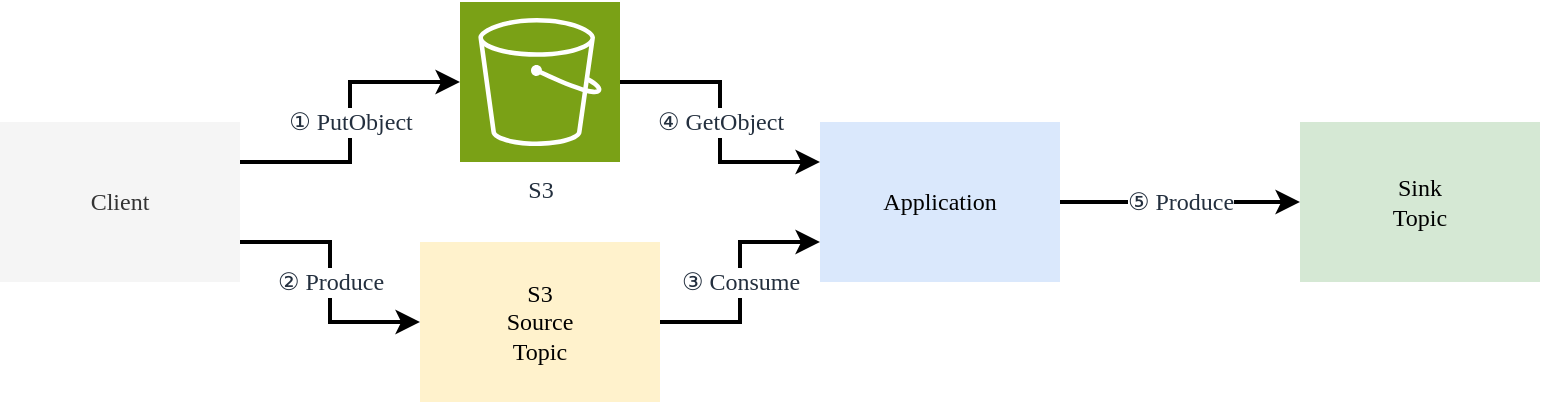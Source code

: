 <mxfile version="24.0.4" type="device" pages="2">
  <diagram id="Ht1M8jgEwFfnCIfOTk4-" name="Architecture">
    <mxGraphModel dx="1026" dy="669" grid="1" gridSize="10" guides="1" tooltips="1" connect="1" arrows="1" fold="1" page="1" pageScale="1" pageWidth="1169" pageHeight="827" math="0" shadow="0">
      <root>
        <mxCell id="0" />
        <mxCell id="1" parent="0" />
        <mxCell id="YGn0x9iuYQa__RkSt71Y-25" value="④ GetObject" style="edgeStyle=orthogonalEdgeStyle;rounded=0;orthogonalLoop=1;jettySize=auto;html=1;exitX=1;exitY=0.5;exitDx=0;exitDy=0;exitPerimeter=0;entryX=0;entryY=0.25;entryDx=0;entryDy=0;strokeColor=default;strokeWidth=2;align=center;verticalAlign=middle;fontFamily=AppleSDGothicNeoM00;fontSize=12;fontColor=#232F3E;fontStyle=0;labelBackgroundColor=default;endArrow=classic;" parent="1" source="YGn0x9iuYQa__RkSt71Y-2" target="YGn0x9iuYQa__RkSt71Y-16" edge="1">
          <mxGeometry relative="1" as="geometry" />
        </mxCell>
        <mxCell id="YGn0x9iuYQa__RkSt71Y-2" value="&lt;font face=&quot;AppleSDGothicNeoEB00&quot;&gt;S3&lt;/font&gt;" style="sketch=0;points=[[0,0,0],[0.25,0,0],[0.5,0,0],[0.75,0,0],[1,0,0],[0,1,0],[0.25,1,0],[0.5,1,0],[0.75,1,0],[1,1,0],[0,0.25,0],[0,0.5,0],[0,0.75,0],[1,0.25,0],[1,0.5,0],[1,0.75,0]];outlineConnect=0;fontColor=#232F3E;fillColor=#7AA116;strokeColor=#ffffff;dashed=0;verticalLabelPosition=bottom;verticalAlign=top;align=center;html=1;fontSize=12;fontStyle=0;aspect=fixed;shape=mxgraph.aws4.resourceIcon;resIcon=mxgraph.aws4.s3;" parent="1" vertex="1">
          <mxGeometry x="340" y="200" width="80" height="80" as="geometry" />
        </mxCell>
        <mxCell id="YGn0x9iuYQa__RkSt71Y-22" value="② Produce" style="edgeStyle=orthogonalEdgeStyle;rounded=0;orthogonalLoop=1;jettySize=auto;html=1;exitX=1;exitY=0.75;exitDx=0;exitDy=0;entryX=0;entryY=0.5;entryDx=0;entryDy=0;strokeColor=default;strokeWidth=2;align=center;verticalAlign=middle;fontFamily=AppleSDGothicNeoM00;fontSize=12;fontColor=#232F3E;fontStyle=0;labelBackgroundColor=default;endArrow=classic;" parent="1" source="YGn0x9iuYQa__RkSt71Y-7" target="YGn0x9iuYQa__RkSt71Y-21" edge="1">
          <mxGeometry relative="1" as="geometry" />
        </mxCell>
        <mxCell id="YGn0x9iuYQa__RkSt71Y-7" value="&lt;font face=&quot;AppleSDGothicNeoEB00&quot;&gt;Client&lt;/font&gt;" style="text;html=1;align=center;verticalAlign=middle;whiteSpace=wrap;rounded=0;fontFamily=Helvetica;fontSize=12;fontStyle=0;fillColor=#f5f5f5;strokeColor=none;fontColor=#333333;" parent="1" vertex="1">
          <mxGeometry x="110" y="260" width="120" height="80" as="geometry" />
        </mxCell>
        <mxCell id="YGn0x9iuYQa__RkSt71Y-11" value="① PutObject" style="edgeStyle=orthogonalEdgeStyle;rounded=0;orthogonalLoop=1;jettySize=auto;html=1;exitX=1;exitY=0.25;exitDx=0;exitDy=0;entryX=0;entryY=0.5;entryDx=0;entryDy=0;entryPerimeter=0;fontFamily=AppleSDGothicNeoM00;fontSize=12;fontColor=#232F3E;fontStyle=0;strokeWidth=2;" parent="1" source="YGn0x9iuYQa__RkSt71Y-7" target="YGn0x9iuYQa__RkSt71Y-2" edge="1">
          <mxGeometry relative="1" as="geometry" />
        </mxCell>
        <mxCell id="YGn0x9iuYQa__RkSt71Y-14" value="&lt;font face=&quot;AppleSDGothicNeoEB00&quot;&gt;Sink&lt;/font&gt;&lt;div&gt;&lt;font face=&quot;AppleSDGothicNeoEB00&quot;&gt;Topic&lt;/font&gt;&lt;/div&gt;" style="text;html=1;align=center;verticalAlign=middle;whiteSpace=wrap;rounded=0;fontFamily=Helvetica;fontSize=12;fontStyle=0;fillColor=#d5e8d4;strokeColor=none;" parent="1" vertex="1">
          <mxGeometry x="760" y="260" width="120" height="80" as="geometry" />
        </mxCell>
        <mxCell id="YGn0x9iuYQa__RkSt71Y-18" value="⑤&amp;nbsp;Produce" style="edgeStyle=orthogonalEdgeStyle;rounded=0;orthogonalLoop=1;jettySize=auto;html=1;entryX=0;entryY=0.5;entryDx=0;entryDy=0;strokeColor=default;strokeWidth=2;align=center;verticalAlign=middle;fontFamily=AppleSDGothicNeoM00;fontSize=12;fontColor=#232F3E;fontStyle=0;labelBackgroundColor=default;endArrow=classic;" parent="1" source="YGn0x9iuYQa__RkSt71Y-16" target="YGn0x9iuYQa__RkSt71Y-14" edge="1">
          <mxGeometry relative="1" as="geometry">
            <mxPoint as="offset" />
          </mxGeometry>
        </mxCell>
        <mxCell id="YGn0x9iuYQa__RkSt71Y-16" value="&lt;div&gt;&lt;font face=&quot;AppleSDGothicNeoEB00&quot;&gt;Application&lt;/font&gt;&lt;/div&gt;" style="text;html=1;align=center;verticalAlign=middle;whiteSpace=wrap;rounded=0;fontFamily=Helvetica;fontSize=12;fontStyle=0;fillColor=#dae8fc;strokeColor=none;" parent="1" vertex="1">
          <mxGeometry x="520" y="260" width="120" height="80" as="geometry" />
        </mxCell>
        <mxCell id="YGn0x9iuYQa__RkSt71Y-27" value="③ Consume" style="edgeStyle=orthogonalEdgeStyle;rounded=0;orthogonalLoop=1;jettySize=auto;html=1;entryX=0;entryY=0.75;entryDx=0;entryDy=0;strokeColor=default;strokeWidth=2;align=center;verticalAlign=middle;fontFamily=AppleSDGothicNeoM00;fontSize=12;fontColor=#232F3E;fontStyle=0;labelBackgroundColor=default;endArrow=classic;" parent="1" source="YGn0x9iuYQa__RkSt71Y-21" target="YGn0x9iuYQa__RkSt71Y-16" edge="1">
          <mxGeometry relative="1" as="geometry" />
        </mxCell>
        <mxCell id="YGn0x9iuYQa__RkSt71Y-21" value="&lt;font face=&quot;AppleSDGothicNeoEB00&quot;&gt;S3&lt;/font&gt;&lt;div&gt;&lt;font face=&quot;AppleSDGothicNeoEB00&quot;&gt;Source&lt;/font&gt;&lt;div&gt;&lt;font face=&quot;AppleSDGothicNeoEB00&quot;&gt;Topic&lt;/font&gt;&lt;/div&gt;&lt;/div&gt;" style="text;html=1;align=center;verticalAlign=middle;whiteSpace=wrap;rounded=0;fontFamily=Helvetica;fontSize=12;fontStyle=0;fillColor=#fff2cc;strokeColor=none;" parent="1" vertex="1">
          <mxGeometry x="320" y="320" width="120" height="80" as="geometry" />
        </mxCell>
      </root>
    </mxGraphModel>
  </diagram>
  <diagram name="Detail Architecture" id="l9C-1fsiDDajIclHmTP0">
    <mxGraphModel dx="1026" dy="669" grid="1" gridSize="10" guides="1" tooltips="1" connect="1" arrows="1" fold="1" page="1" pageScale="1" pageWidth="1169" pageHeight="827" math="0" shadow="0">
      <root>
        <mxCell id="nTU5zn9JJD5JV3GKUBy0-0" />
        <mxCell id="nTU5zn9JJD5JV3GKUBy0-1" parent="nTU5zn9JJD5JV3GKUBy0-0" />
        <mxCell id="nTU5zn9JJD5JV3GKUBy0-2" value="④ GetObject" style="edgeStyle=orthogonalEdgeStyle;rounded=0;orthogonalLoop=1;jettySize=auto;html=1;exitX=1;exitY=0.5;exitDx=0;exitDy=0;exitPerimeter=0;entryX=0;entryY=0.25;entryDx=0;entryDy=0;strokeColor=default;strokeWidth=2;align=center;verticalAlign=middle;fontFamily=AppleSDGothicNeoM00;fontSize=12;fontColor=#232F3E;fontStyle=0;labelBackgroundColor=default;endArrow=classic;" parent="nTU5zn9JJD5JV3GKUBy0-1" source="nTU5zn9JJD5JV3GKUBy0-3" target="nTU5zn9JJD5JV3GKUBy0-10" edge="1">
          <mxGeometry relative="1" as="geometry" />
        </mxCell>
        <mxCell id="nTU5zn9JJD5JV3GKUBy0-3" value="&lt;font face=&quot;AppleSDGothicNeoEB00&quot;&gt;S3&lt;/font&gt;" style="sketch=0;points=[[0,0,0],[0.25,0,0],[0.5,0,0],[0.75,0,0],[1,0,0],[0,1,0],[0.25,1,0],[0.5,1,0],[0.75,1,0],[1,1,0],[0,0.25,0],[0,0.5,0],[0,0.75,0],[1,0.25,0],[1,0.5,0],[1,0.75,0]];outlineConnect=0;fontColor=#232F3E;fillColor=#7AA116;strokeColor=#ffffff;dashed=0;verticalLabelPosition=bottom;verticalAlign=top;align=center;html=1;fontSize=12;fontStyle=0;aspect=fixed;shape=mxgraph.aws4.resourceIcon;resIcon=mxgraph.aws4.s3;" parent="nTU5zn9JJD5JV3GKUBy0-1" vertex="1">
          <mxGeometry x="340" y="200" width="80" height="80" as="geometry" />
        </mxCell>
        <mxCell id="nTU5zn9JJD5JV3GKUBy0-6" value="&lt;font face=&quot;AppleSDGothicNeoEB00&quot;&gt;Client&lt;/font&gt;" style="text;html=1;align=center;verticalAlign=middle;whiteSpace=wrap;rounded=0;fontFamily=Helvetica;fontSize=12;fontStyle=0;fillColor=#f5f5f5;strokeColor=none;fontColor=#333333;" parent="nTU5zn9JJD5JV3GKUBy0-1" vertex="1">
          <mxGeometry x="110" y="260" width="120" height="80" as="geometry" />
        </mxCell>
        <mxCell id="nTU5zn9JJD5JV3GKUBy0-7" value="① PutObject" style="edgeStyle=orthogonalEdgeStyle;rounded=0;orthogonalLoop=1;jettySize=auto;html=1;exitX=1;exitY=0.25;exitDx=0;exitDy=0;entryX=0;entryY=0.5;entryDx=0;entryDy=0;entryPerimeter=0;fontFamily=AppleSDGothicNeoM00;fontSize=12;fontColor=#232F3E;fontStyle=0;strokeWidth=2;" parent="nTU5zn9JJD5JV3GKUBy0-1" source="nTU5zn9JJD5JV3GKUBy0-6" target="nTU5zn9JJD5JV3GKUBy0-3" edge="1">
          <mxGeometry relative="1" as="geometry">
            <Array as="points">
              <mxPoint x="280" y="280" />
              <mxPoint x="280" y="240" />
            </Array>
            <mxPoint as="offset" />
          </mxGeometry>
        </mxCell>
        <mxCell id="nTU5zn9JJD5JV3GKUBy0-8" value="&lt;font face=&quot;AppleSDGothicNeoEB00&quot;&gt;Sink&lt;/font&gt;&lt;div&gt;&lt;font face=&quot;AppleSDGothicNeoEB00&quot;&gt;Topic&lt;/font&gt;&lt;/div&gt;" style="text;html=1;align=center;verticalAlign=middle;whiteSpace=wrap;rounded=0;fontFamily=Helvetica;fontSize=12;fontStyle=0;fillColor=#d5e8d4;strokeColor=none;" parent="nTU5zn9JJD5JV3GKUBy0-1" vertex="1">
          <mxGeometry x="760" y="260" width="120" height="80" as="geometry" />
        </mxCell>
        <mxCell id="nTU5zn9JJD5JV3GKUBy0-9" value="⑤&amp;nbsp;Produce" style="edgeStyle=orthogonalEdgeStyle;rounded=0;orthogonalLoop=1;jettySize=auto;html=1;entryX=0;entryY=0.5;entryDx=0;entryDy=0;strokeColor=default;strokeWidth=2;align=center;verticalAlign=middle;fontFamily=AppleSDGothicNeoM00;fontSize=12;fontColor=#232F3E;fontStyle=0;labelBackgroundColor=default;endArrow=classic;" parent="nTU5zn9JJD5JV3GKUBy0-1" source="nTU5zn9JJD5JV3GKUBy0-10" target="nTU5zn9JJD5JV3GKUBy0-8" edge="1">
          <mxGeometry relative="1" as="geometry" />
        </mxCell>
        <mxCell id="nTU5zn9JJD5JV3GKUBy0-10" value="&lt;div&gt;&lt;font face=&quot;AppleSDGothicNeoEB00&quot;&gt;Application&lt;/font&gt;&lt;/div&gt;" style="text;html=1;align=center;verticalAlign=middle;whiteSpace=wrap;rounded=0;fontFamily=Helvetica;fontSize=12;fontStyle=0;fillColor=#dae8fc;strokeColor=none;" parent="nTU5zn9JJD5JV3GKUBy0-1" vertex="1">
          <mxGeometry x="520" y="260" width="120" height="80" as="geometry" />
        </mxCell>
        <mxCell id="nTU5zn9JJD5JV3GKUBy0-12" value="" style="text;html=1;align=center;verticalAlign=middle;whiteSpace=wrap;rounded=0;fontFamily=Helvetica;fontSize=12;fontStyle=0;fillColor=#fff2cc;strokeColor=none;" parent="nTU5zn9JJD5JV3GKUBy0-1" vertex="1">
          <mxGeometry x="320" y="320" width="120" height="80" as="geometry" />
        </mxCell>
        <mxCell id="nls4R_70T18N_EyMkfDB-1" value="S3 Topic" style="text;html=1;align=center;verticalAlign=middle;whiteSpace=wrap;rounded=0;fontFamily=AppleSDGothicNeoEB00;fontSize=12;fontColor=#232F3E;fontStyle=0;labelBackgroundColor=default;" parent="nTU5zn9JJD5JV3GKUBy0-1" vertex="1">
          <mxGeometry x="350" y="394" width="60" height="30" as="geometry" />
        </mxCell>
        <mxCell id="nls4R_70T18N_EyMkfDB-2" value="&lt;font face=&quot;AppleSDGothicNeoEB00&quot;&gt;partition-0&lt;/font&gt;" style="text;html=1;align=center;verticalAlign=middle;whiteSpace=wrap;rounded=0;fontFamily=Helvetica;fontSize=12;fontStyle=0;labelBackgroundColor=none;fillColor=#ffe6cc;strokeColor=none;" parent="nTU5zn9JJD5JV3GKUBy0-1" vertex="1">
          <mxGeometry x="345" y="345" width="70" height="30" as="geometry" />
        </mxCell>
        <mxCell id="nTU5zn9JJD5JV3GKUBy0-5" value="② Produce" style="edgeStyle=orthogonalEdgeStyle;rounded=0;orthogonalLoop=1;jettySize=auto;html=1;exitX=1;exitY=0.75;exitDx=0;exitDy=0;entryX=0;entryY=0.5;entryDx=0;entryDy=0;strokeColor=default;strokeWidth=2;align=center;verticalAlign=middle;fontFamily=AppleSDGothicNeoM00;fontSize=12;fontColor=#232F3E;fontStyle=0;labelBackgroundColor=default;endArrow=classic;" parent="nTU5zn9JJD5JV3GKUBy0-1" source="nTU5zn9JJD5JV3GKUBy0-6" target="nls4R_70T18N_EyMkfDB-2" edge="1">
          <mxGeometry x="-0.097" relative="1" as="geometry">
            <Array as="points">
              <mxPoint x="280" y="320" />
              <mxPoint x="280" y="360" />
            </Array>
            <mxPoint as="offset" />
          </mxGeometry>
        </mxCell>
        <mxCell id="nTU5zn9JJD5JV3GKUBy0-11" value="③ Consume" style="edgeStyle=orthogonalEdgeStyle;rounded=0;orthogonalLoop=1;jettySize=auto;html=1;entryX=0;entryY=0.75;entryDx=0;entryDy=0;strokeColor=default;strokeWidth=2;align=center;verticalAlign=middle;fontFamily=AppleSDGothicNeoM00;fontSize=12;fontColor=#232F3E;fontStyle=0;labelBackgroundColor=default;endArrow=classic;exitX=1;exitY=0.5;exitDx=0;exitDy=0;" parent="nTU5zn9JJD5JV3GKUBy0-1" source="nls4R_70T18N_EyMkfDB-2" target="nTU5zn9JJD5JV3GKUBy0-10" edge="1">
          <mxGeometry relative="1" as="geometry" />
        </mxCell>
      </root>
    </mxGraphModel>
  </diagram>
</mxfile>
